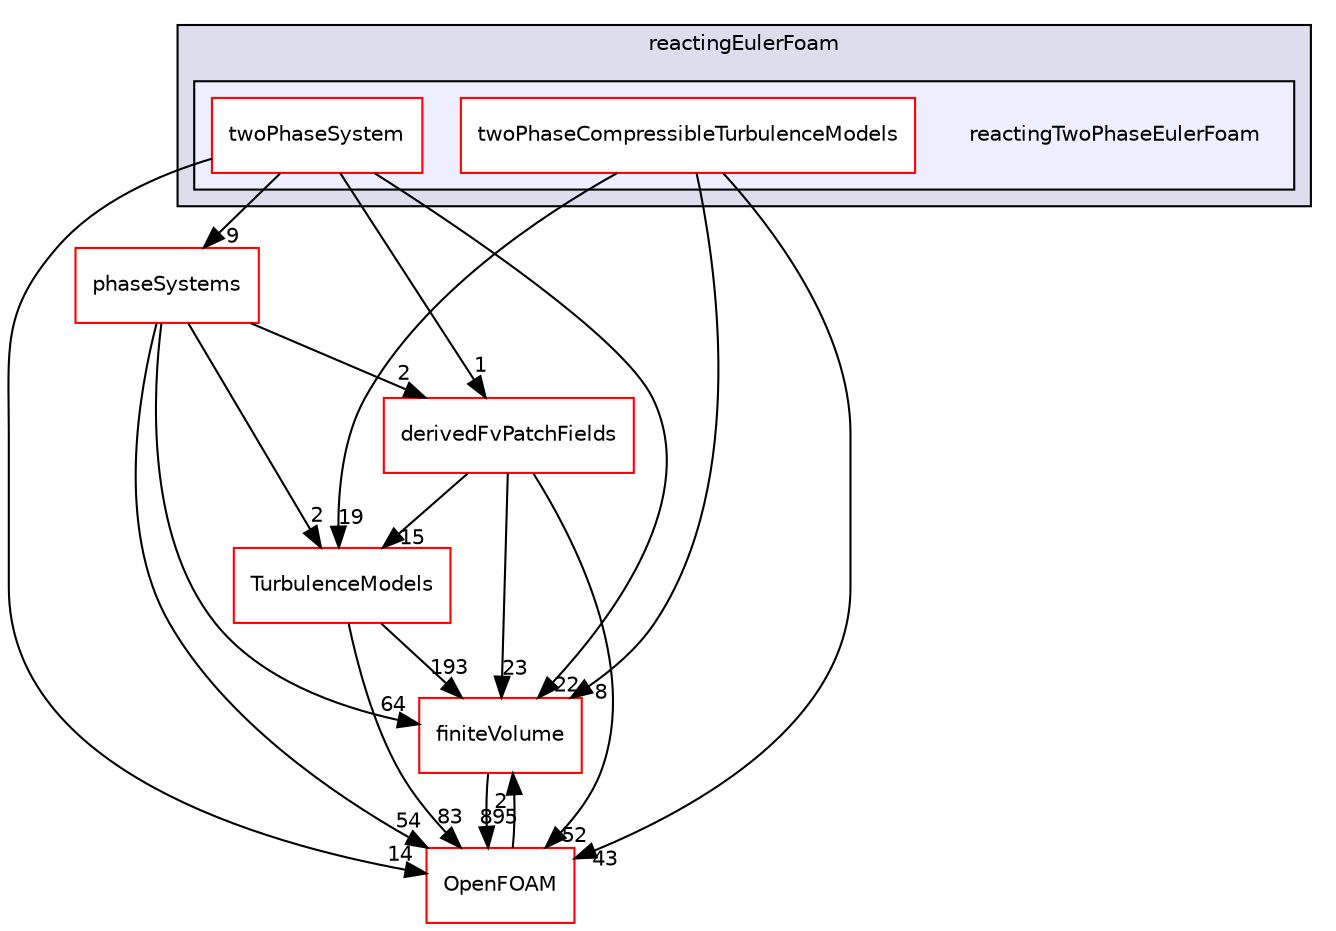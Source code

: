 digraph "src/phaseSystemModels/reactingEulerFoam/reactingTwoPhaseEulerFoam" {
  bgcolor=transparent;
  compound=true
  node [ fontsize="10", fontname="Helvetica"];
  edge [ labelfontsize="10", labelfontname="Helvetica"];
  subgraph clusterdir_c0815ade4dfac8f9a0be68fca5474d44 {
    graph [ bgcolor="#ddddee", pencolor="black", label="reactingEulerFoam" fontname="Helvetica", fontsize="10", URL="dir_c0815ade4dfac8f9a0be68fca5474d44.html"]
  subgraph clusterdir_893076ce9aa0f1416cb64c7f7014fd69 {
    graph [ bgcolor="#eeeeff", pencolor="black", label="" URL="dir_893076ce9aa0f1416cb64c7f7014fd69.html"];
    dir_893076ce9aa0f1416cb64c7f7014fd69 [shape=plaintext label="reactingTwoPhaseEulerFoam"];
    dir_0df8dc692a0f448ef6ef3d12a726d1f5 [shape=box label="twoPhaseCompressibleTurbulenceModels" color="red" fillcolor="white" style="filled" URL="dir_0df8dc692a0f448ef6ef3d12a726d1f5.html"];
    dir_a3074a6abaad9db38f65c52fff6475e6 [shape=box label="twoPhaseSystem" color="red" fillcolor="white" style="filled" URL="dir_a3074a6abaad9db38f65c52fff6475e6.html"];
  }
  }
  dir_9bd15774b555cf7259a6fa18f99fe99b [shape=box label="finiteVolume" color="red" URL="dir_9bd15774b555cf7259a6fa18f99fe99b.html"];
  dir_264d2d6ce5df211e174aa532bbc40de4 [shape=box label="phaseSystems" color="red" URL="dir_264d2d6ce5df211e174aa532bbc40de4.html"];
  dir_1eda626aeac0f0ad2848c36acaa5d501 [shape=box label="TurbulenceModels" color="red" URL="dir_1eda626aeac0f0ad2848c36acaa5d501.html"];
  dir_b7cf47d467e63ee16b71b3cc72940979 [shape=box label="derivedFvPatchFields" color="red" URL="dir_b7cf47d467e63ee16b71b3cc72940979.html"];
  dir_c5473ff19b20e6ec4dfe5c310b3778a8 [shape=box label="OpenFOAM" color="red" URL="dir_c5473ff19b20e6ec4dfe5c310b3778a8.html"];
  dir_9bd15774b555cf7259a6fa18f99fe99b->dir_c5473ff19b20e6ec4dfe5c310b3778a8 [headlabel="895", labeldistance=1.5 headhref="dir_000814_002151.html"];
  dir_264d2d6ce5df211e174aa532bbc40de4->dir_9bd15774b555cf7259a6fa18f99fe99b [headlabel="64", labeldistance=1.5 headhref="dir_000851_000814.html"];
  dir_264d2d6ce5df211e174aa532bbc40de4->dir_1eda626aeac0f0ad2848c36acaa5d501 [headlabel="2", labeldistance=1.5 headhref="dir_000851_002933.html"];
  dir_264d2d6ce5df211e174aa532bbc40de4->dir_b7cf47d467e63ee16b71b3cc72940979 [headlabel="2", labeldistance=1.5 headhref="dir_000851_001218.html"];
  dir_264d2d6ce5df211e174aa532bbc40de4->dir_c5473ff19b20e6ec4dfe5c310b3778a8 [headlabel="54", labeldistance=1.5 headhref="dir_000851_002151.html"];
  dir_1eda626aeac0f0ad2848c36acaa5d501->dir_9bd15774b555cf7259a6fa18f99fe99b [headlabel="193", labeldistance=1.5 headhref="dir_002933_000814.html"];
  dir_1eda626aeac0f0ad2848c36acaa5d501->dir_c5473ff19b20e6ec4dfe5c310b3778a8 [headlabel="83", labeldistance=1.5 headhref="dir_002933_002151.html"];
  dir_0df8dc692a0f448ef6ef3d12a726d1f5->dir_9bd15774b555cf7259a6fa18f99fe99b [headlabel="8", labeldistance=1.5 headhref="dir_003304_000814.html"];
  dir_0df8dc692a0f448ef6ef3d12a726d1f5->dir_1eda626aeac0f0ad2848c36acaa5d501 [headlabel="19", labeldistance=1.5 headhref="dir_003304_002933.html"];
  dir_0df8dc692a0f448ef6ef3d12a726d1f5->dir_c5473ff19b20e6ec4dfe5c310b3778a8 [headlabel="43", labeldistance=1.5 headhref="dir_003304_002151.html"];
  dir_a3074a6abaad9db38f65c52fff6475e6->dir_9bd15774b555cf7259a6fa18f99fe99b [headlabel="22", labeldistance=1.5 headhref="dir_003285_000814.html"];
  dir_a3074a6abaad9db38f65c52fff6475e6->dir_264d2d6ce5df211e174aa532bbc40de4 [headlabel="9", labeldistance=1.5 headhref="dir_003285_000851.html"];
  dir_a3074a6abaad9db38f65c52fff6475e6->dir_b7cf47d467e63ee16b71b3cc72940979 [headlabel="1", labeldistance=1.5 headhref="dir_003285_001218.html"];
  dir_a3074a6abaad9db38f65c52fff6475e6->dir_c5473ff19b20e6ec4dfe5c310b3778a8 [headlabel="14", labeldistance=1.5 headhref="dir_003285_002151.html"];
  dir_b7cf47d467e63ee16b71b3cc72940979->dir_9bd15774b555cf7259a6fa18f99fe99b [headlabel="23", labeldistance=1.5 headhref="dir_001218_000814.html"];
  dir_b7cf47d467e63ee16b71b3cc72940979->dir_1eda626aeac0f0ad2848c36acaa5d501 [headlabel="15", labeldistance=1.5 headhref="dir_001218_002933.html"];
  dir_b7cf47d467e63ee16b71b3cc72940979->dir_c5473ff19b20e6ec4dfe5c310b3778a8 [headlabel="52", labeldistance=1.5 headhref="dir_001218_002151.html"];
  dir_c5473ff19b20e6ec4dfe5c310b3778a8->dir_9bd15774b555cf7259a6fa18f99fe99b [headlabel="2", labeldistance=1.5 headhref="dir_002151_000814.html"];
}
